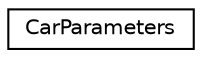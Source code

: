 digraph "Graphical Class Hierarchy"
{
  edge [fontname="Helvetica",fontsize="10",labelfontname="Helvetica",labelfontsize="10"];
  node [fontname="Helvetica",fontsize="10",shape=record];
  rankdir="LR";
  Node0 [label="CarParameters",height=0.2,width=0.4,color="black", fillcolor="white", style="filled",URL="$classCarParameters.html",tooltip="A CarParameters class. "];
}
